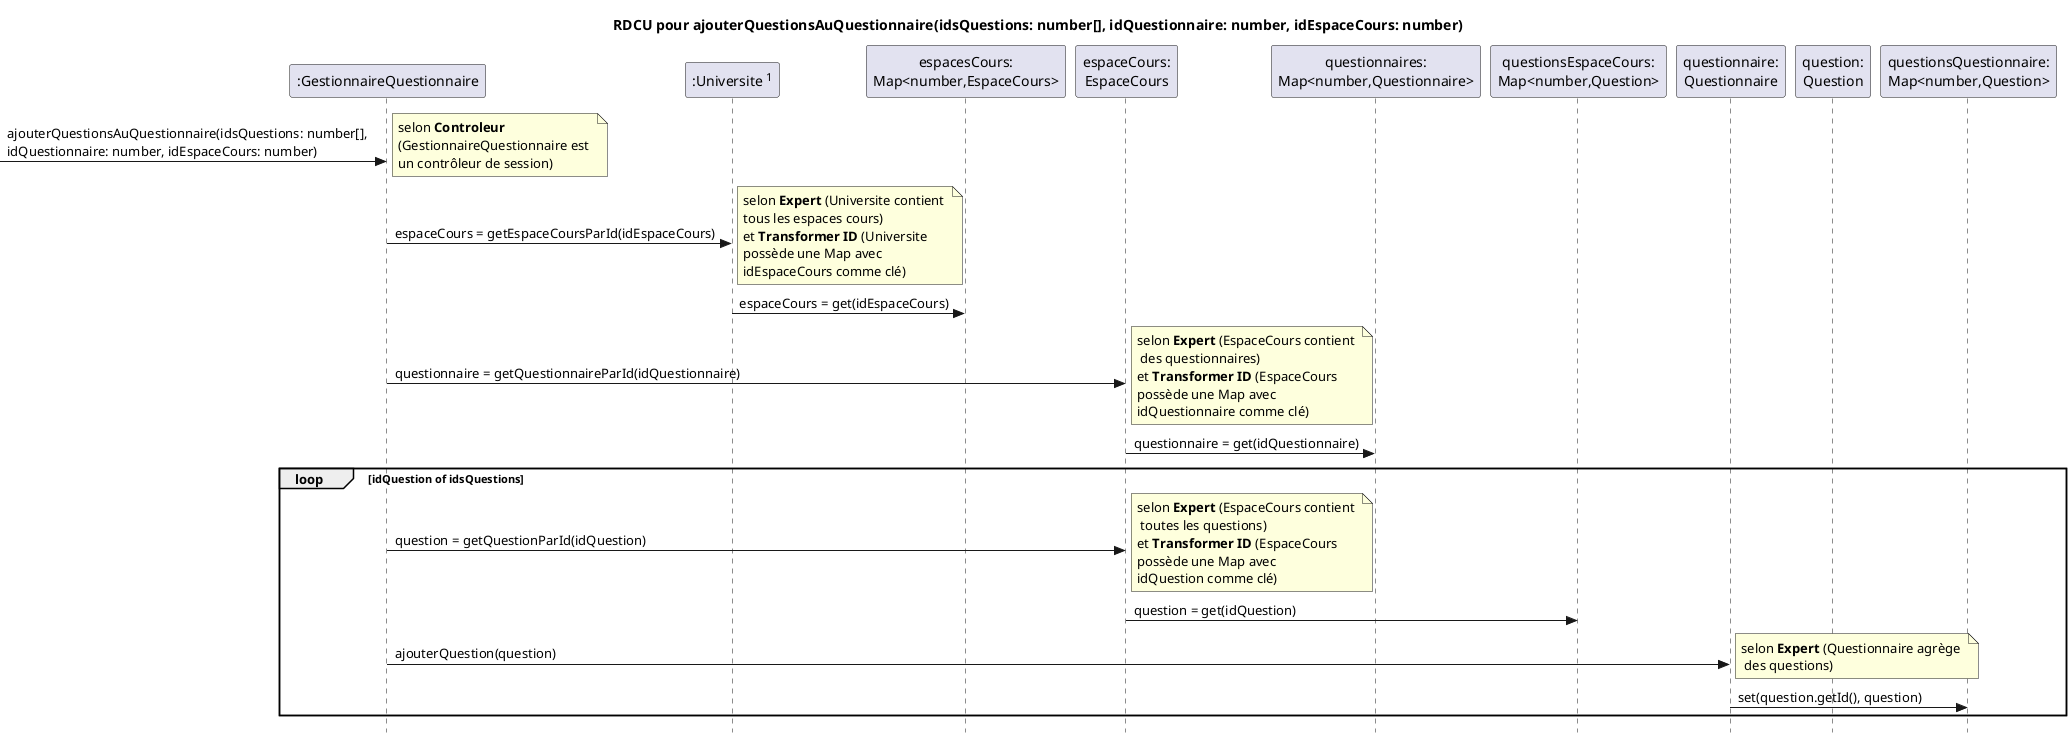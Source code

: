 @startuml
skinparam style strictuml
skinparam defaultfontname Verdana
title RDCU pour <b>ajouterQuestionsAuQuestionnaire(idsQuestions: number[], idQuestionnaire: number, idEspaceCours: number)</b>
participant ":GestionnaireQuestionnaire" as gq
participant "espaceCours:\nEspaceCours" as ec
participant ":Universite <sup>1</sup>" as u
participant "espacesCours:\nMap<number,EspaceCours>" as mec
participant "espaceCours:EspaceCours" as ec
participant "questionnaires:\nMap<number,Questionnaire>" as mq
participant "questionsEspaceCours:\nMap<number,Question>" as mqstec
participant "questionnaire:\nQuestionnaire" as q
participant "question:\nQuestion" as qst
participant "questionsQuestionnaire:\nMap<number,Question>" as mqstq

->gq : ajouterQuestionsAuQuestionnaire(idsQuestions: number[], \nidQuestionnaire: number, idEspaceCours: number)
note right : selon <b>Controleur</b>\n(GestionnaireQuestionnaire est \nun contrôleur de session)

gq -> u : espaceCours = getEspaceCoursParId(idEspaceCours)
note right : selon <b>Expert</b> (Universite contient \ntous les espaces cours)\net <b>Transformer ID</b> (Universite\npossède une Map avec\nidEspaceCours comme clé)
u -> mec : espaceCours = get(idEspaceCours)

gq -> ec : questionnaire = getQuestionnaireParId(idQuestionnaire)
note right : selon <b>Expert</b> (EspaceCours contient \n des questionnaires)\net <b>Transformer ID</b> (EspaceCours\npossède une Map avec\nidQuestionnaire comme clé)
ec -> mq : questionnaire = get(idQuestionnaire)

loop idQuestion of idsQuestions
gq -> ec : question = getQuestionParId(idQuestion)
note right : selon <b>Expert</b> (EspaceCours contient \n toutes les questions)\net <b>Transformer ID</b> (EspaceCours\npossède une Map avec\nidQuestion comme clé)
ec -> mqstec : question = get(idQuestion)
gq -> q : ajouterQuestion(question)
note right : selon <b>Expert</b> (Questionnaire agrège \n des questions)
q -> mqstq : set(question.getId(), question)
end 

@enduml
